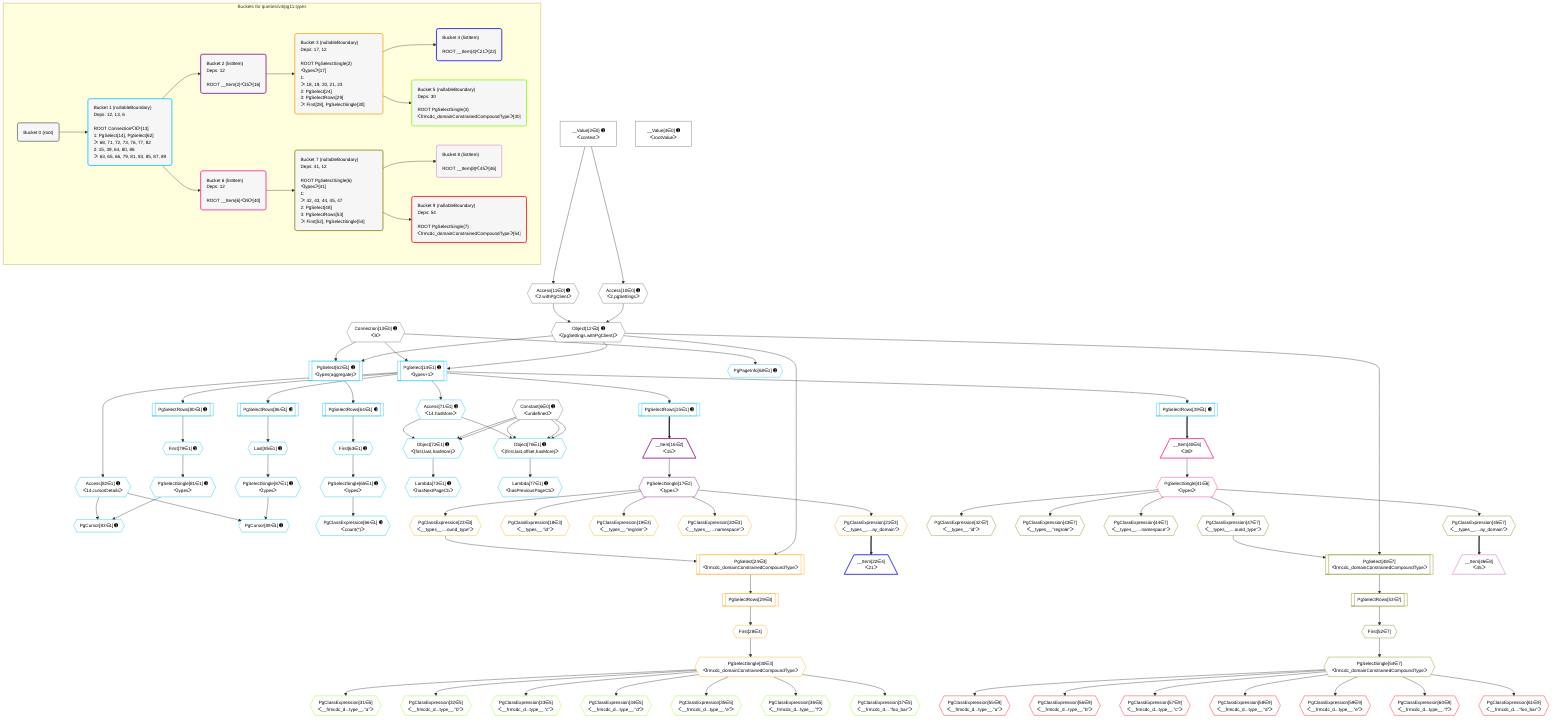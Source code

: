 %%{init: {'themeVariables': { 'fontSize': '12px'}}}%%
graph TD
    classDef path fill:#eee,stroke:#000,color:#000
    classDef plan fill:#fff,stroke-width:1px,color:#000
    classDef itemplan fill:#fff,stroke-width:2px,color:#000
    classDef unbatchedplan fill:#dff,stroke-width:1px,color:#000
    classDef sideeffectplan fill:#fcc,stroke-width:2px,color:#000
    classDef bucket fill:#f6f6f6,color:#000,stroke-width:2px,text-align:left


    %% plan dependencies
    Object12{{"Object[12∈0] ➊<br />ᐸ{pgSettings,withPgClient}ᐳ"}}:::plan
    Access10{{"Access[10∈0] ➊<br />ᐸ2.pgSettingsᐳ"}}:::plan
    Access11{{"Access[11∈0] ➊<br />ᐸ2.withPgClientᐳ"}}:::plan
    Access10 & Access11 --> Object12
    __Value2["__Value[2∈0] ➊<br />ᐸcontextᐳ"]:::plan
    __Value2 --> Access10
    __Value2 --> Access11
    __Value4["__Value[4∈0] ➊<br />ᐸrootValueᐳ"]:::plan
    Constant6{{"Constant[6∈0] ➊<br />ᐸundefinedᐳ"}}:::plan
    Connection13{{"Connection[13∈0] ➊<br />ᐸ9ᐳ"}}:::plan
    Object76{{"Object[76∈1] ➊<br />ᐸ{first,last,offset,hasMore}ᐳ"}}:::plan
    Access71{{"Access[71∈1] ➊<br />ᐸ14.hasMoreᐳ"}}:::plan
    Constant6 & Constant6 & Constant6 & Access71 --> Object76
    Object72{{"Object[72∈1] ➊<br />ᐸ{first,last,hasMore}ᐳ"}}:::plan
    Constant6 & Constant6 & Access71 --> Object72
    PgSelect14[["PgSelect[14∈1] ➊<br />ᐸtypes+1ᐳ"]]:::plan
    Object12 & Connection13 --> PgSelect14
    PgSelect62[["PgSelect[62∈1] ➊<br />ᐸtypes(aggregate)ᐳ"]]:::plan
    Object12 & Connection13 --> PgSelect62
    PgCursor83{{"PgCursor[83∈1] ➊"}}:::plan
    PgSelectSingle81{{"PgSelectSingle[81∈1] ➊<br />ᐸtypesᐳ"}}:::plan
    Access82{{"Access[82∈1] ➊<br />ᐸ14.cursorDetailsᐳ"}}:::plan
    PgSelectSingle81 & Access82 --> PgCursor83
    PgCursor89{{"PgCursor[89∈1] ➊"}}:::plan
    PgSelectSingle87{{"PgSelectSingle[87∈1] ➊<br />ᐸtypesᐳ"}}:::plan
    PgSelectSingle87 & Access82 --> PgCursor89
    PgSelectRows15[["PgSelectRows[15∈1] ➊"]]:::plan
    PgSelect14 --> PgSelectRows15
    PgSelectRows39[["PgSelectRows[39∈1] ➊"]]:::plan
    PgSelect14 --> PgSelectRows39
    First63{{"First[63∈1] ➊"}}:::plan
    PgSelectRows64[["PgSelectRows[64∈1] ➊"]]:::plan
    PgSelectRows64 --> First63
    PgSelect62 --> PgSelectRows64
    PgSelectSingle65{{"PgSelectSingle[65∈1] ➊<br />ᐸtypesᐳ"}}:::plan
    First63 --> PgSelectSingle65
    PgClassExpression66{{"PgClassExpression[66∈1] ➊<br />ᐸcount(*)ᐳ"}}:::plan
    PgSelectSingle65 --> PgClassExpression66
    PgPageInfo68{{"PgPageInfo[68∈1] ➊"}}:::plan
    Connection13 --> PgPageInfo68
    PgSelect14 --> Access71
    Lambda73{{"Lambda[73∈1] ➊<br />ᐸhasNextPageCbᐳ"}}:::plan
    Object72 --> Lambda73
    Lambda77{{"Lambda[77∈1] ➊<br />ᐸhasPreviousPageCbᐳ"}}:::plan
    Object76 --> Lambda77
    First79{{"First[79∈1] ➊"}}:::plan
    PgSelectRows80[["PgSelectRows[80∈1] ➊"]]:::plan
    PgSelectRows80 --> First79
    PgSelect14 --> PgSelectRows80
    First79 --> PgSelectSingle81
    PgSelect14 --> Access82
    Last85{{"Last[85∈1] ➊"}}:::plan
    PgSelectRows86[["PgSelectRows[86∈1] ➊"]]:::plan
    PgSelectRows86 --> Last85
    PgSelect14 --> PgSelectRows86
    Last85 --> PgSelectSingle87
    __Item16[/"__Item[16∈2]<br />ᐸ15ᐳ"\]:::itemplan
    PgSelectRows15 ==> __Item16
    PgSelectSingle17{{"PgSelectSingle[17∈2]<br />ᐸtypesᐳ"}}:::plan
    __Item16 --> PgSelectSingle17
    PgSelect24[["PgSelect[24∈3]<br />ᐸfrmcdc_domainConstrainedCompoundTypeᐳ"]]:::plan
    PgClassExpression23{{"PgClassExpression[23∈3]<br />ᐸ__types__....ound_type”ᐳ"}}:::plan
    Object12 & PgClassExpression23 --> PgSelect24
    PgClassExpression18{{"PgClassExpression[18∈3]<br />ᐸ__types__.”id”ᐳ"}}:::plan
    PgSelectSingle17 --> PgClassExpression18
    PgClassExpression19{{"PgClassExpression[19∈3]<br />ᐸ__types__.”regrole”ᐳ"}}:::plan
    PgSelectSingle17 --> PgClassExpression19
    PgClassExpression20{{"PgClassExpression[20∈3]<br />ᐸ__types__....namespace”ᐳ"}}:::plan
    PgSelectSingle17 --> PgClassExpression20
    PgClassExpression21{{"PgClassExpression[21∈3]<br />ᐸ__types__....ay_domain”ᐳ"}}:::plan
    PgSelectSingle17 --> PgClassExpression21
    PgSelectSingle17 --> PgClassExpression23
    First28{{"First[28∈3]"}}:::plan
    PgSelectRows29[["PgSelectRows[29∈3]"]]:::plan
    PgSelectRows29 --> First28
    PgSelect24 --> PgSelectRows29
    PgSelectSingle30{{"PgSelectSingle[30∈3]<br />ᐸfrmcdc_domainConstrainedCompoundTypeᐳ"}}:::plan
    First28 --> PgSelectSingle30
    __Item22[/"__Item[22∈4]<br />ᐸ21ᐳ"\]:::itemplan
    PgClassExpression21 ==> __Item22
    PgClassExpression31{{"PgClassExpression[31∈5]<br />ᐸ__frmcdc_d...type__.”a”ᐳ"}}:::plan
    PgSelectSingle30 --> PgClassExpression31
    PgClassExpression32{{"PgClassExpression[32∈5]<br />ᐸ__frmcdc_d...type__.”b”ᐳ"}}:::plan
    PgSelectSingle30 --> PgClassExpression32
    PgClassExpression33{{"PgClassExpression[33∈5]<br />ᐸ__frmcdc_d...type__.”c”ᐳ"}}:::plan
    PgSelectSingle30 --> PgClassExpression33
    PgClassExpression34{{"PgClassExpression[34∈5]<br />ᐸ__frmcdc_d...type__.”d”ᐳ"}}:::plan
    PgSelectSingle30 --> PgClassExpression34
    PgClassExpression35{{"PgClassExpression[35∈5]<br />ᐸ__frmcdc_d...type__.”e”ᐳ"}}:::plan
    PgSelectSingle30 --> PgClassExpression35
    PgClassExpression36{{"PgClassExpression[36∈5]<br />ᐸ__frmcdc_d...type__.”f”ᐳ"}}:::plan
    PgSelectSingle30 --> PgClassExpression36
    PgClassExpression37{{"PgClassExpression[37∈5]<br />ᐸ__frmcdc_d....”foo_bar”ᐳ"}}:::plan
    PgSelectSingle30 --> PgClassExpression37
    __Item40[/"__Item[40∈6]<br />ᐸ39ᐳ"\]:::itemplan
    PgSelectRows39 ==> __Item40
    PgSelectSingle41{{"PgSelectSingle[41∈6]<br />ᐸtypesᐳ"}}:::plan
    __Item40 --> PgSelectSingle41
    PgSelect48[["PgSelect[48∈7]<br />ᐸfrmcdc_domainConstrainedCompoundTypeᐳ"]]:::plan
    PgClassExpression47{{"PgClassExpression[47∈7]<br />ᐸ__types__....ound_type”ᐳ"}}:::plan
    Object12 & PgClassExpression47 --> PgSelect48
    PgClassExpression42{{"PgClassExpression[42∈7]<br />ᐸ__types__.”id”ᐳ"}}:::plan
    PgSelectSingle41 --> PgClassExpression42
    PgClassExpression43{{"PgClassExpression[43∈7]<br />ᐸ__types__.”regrole”ᐳ"}}:::plan
    PgSelectSingle41 --> PgClassExpression43
    PgClassExpression44{{"PgClassExpression[44∈7]<br />ᐸ__types__....namespace”ᐳ"}}:::plan
    PgSelectSingle41 --> PgClassExpression44
    PgClassExpression45{{"PgClassExpression[45∈7]<br />ᐸ__types__....ay_domain”ᐳ"}}:::plan
    PgSelectSingle41 --> PgClassExpression45
    PgSelectSingle41 --> PgClassExpression47
    First52{{"First[52∈7]"}}:::plan
    PgSelectRows53[["PgSelectRows[53∈7]"]]:::plan
    PgSelectRows53 --> First52
    PgSelect48 --> PgSelectRows53
    PgSelectSingle54{{"PgSelectSingle[54∈7]<br />ᐸfrmcdc_domainConstrainedCompoundTypeᐳ"}}:::plan
    First52 --> PgSelectSingle54
    __Item46[/"__Item[46∈8]<br />ᐸ45ᐳ"\]:::itemplan
    PgClassExpression45 ==> __Item46
    PgClassExpression55{{"PgClassExpression[55∈9]<br />ᐸ__frmcdc_d...type__.”a”ᐳ"}}:::plan
    PgSelectSingle54 --> PgClassExpression55
    PgClassExpression56{{"PgClassExpression[56∈9]<br />ᐸ__frmcdc_d...type__.”b”ᐳ"}}:::plan
    PgSelectSingle54 --> PgClassExpression56
    PgClassExpression57{{"PgClassExpression[57∈9]<br />ᐸ__frmcdc_d...type__.”c”ᐳ"}}:::plan
    PgSelectSingle54 --> PgClassExpression57
    PgClassExpression58{{"PgClassExpression[58∈9]<br />ᐸ__frmcdc_d...type__.”d”ᐳ"}}:::plan
    PgSelectSingle54 --> PgClassExpression58
    PgClassExpression59{{"PgClassExpression[59∈9]<br />ᐸ__frmcdc_d...type__.”e”ᐳ"}}:::plan
    PgSelectSingle54 --> PgClassExpression59
    PgClassExpression60{{"PgClassExpression[60∈9]<br />ᐸ__frmcdc_d...type__.”f”ᐳ"}}:::plan
    PgSelectSingle54 --> PgClassExpression60
    PgClassExpression61{{"PgClassExpression[61∈9]<br />ᐸ__frmcdc_d....”foo_bar”ᐳ"}}:::plan
    PgSelectSingle54 --> PgClassExpression61

    %% define steps

    subgraph "Buckets for queries/v4/pg11.types"
    Bucket0("Bucket 0 (root)"):::bucket
    classDef bucket0 stroke:#696969
    class Bucket0,__Value2,__Value4,Constant6,Access10,Access11,Object12,Connection13 bucket0
    Bucket1("Bucket 1 (nullableBoundary)<br />Deps: 12, 13, 6<br /><br />ROOT Connectionᐸ9ᐳ[13]<br />1: PgSelect[14], PgSelect[62]<br />ᐳ: 68, 71, 72, 73, 76, 77, 82<br />2: 15, 39, 64, 80, 86<br />ᐳ: 63, 65, 66, 79, 81, 83, 85, 87, 89"):::bucket
    classDef bucket1 stroke:#00bfff
    class Bucket1,PgSelect14,PgSelectRows15,PgSelectRows39,PgSelect62,First63,PgSelectRows64,PgSelectSingle65,PgClassExpression66,PgPageInfo68,Access71,Object72,Lambda73,Object76,Lambda77,First79,PgSelectRows80,PgSelectSingle81,Access82,PgCursor83,Last85,PgSelectRows86,PgSelectSingle87,PgCursor89 bucket1
    Bucket2("Bucket 2 (listItem)<br />Deps: 12<br /><br />ROOT __Item{2}ᐸ15ᐳ[16]"):::bucket
    classDef bucket2 stroke:#7f007f
    class Bucket2,__Item16,PgSelectSingle17 bucket2
    Bucket3("Bucket 3 (nullableBoundary)<br />Deps: 17, 12<br /><br />ROOT PgSelectSingle{2}ᐸtypesᐳ[17]<br />1: <br />ᐳ: 18, 19, 20, 21, 23<br />2: PgSelect[24]<br />3: PgSelectRows[29]<br />ᐳ: First[28], PgSelectSingle[30]"):::bucket
    classDef bucket3 stroke:#ffa500
    class Bucket3,PgClassExpression18,PgClassExpression19,PgClassExpression20,PgClassExpression21,PgClassExpression23,PgSelect24,First28,PgSelectRows29,PgSelectSingle30 bucket3
    Bucket4("Bucket 4 (listItem)<br /><br />ROOT __Item{4}ᐸ21ᐳ[22]"):::bucket
    classDef bucket4 stroke:#0000ff
    class Bucket4,__Item22 bucket4
    Bucket5("Bucket 5 (nullableBoundary)<br />Deps: 30<br /><br />ROOT PgSelectSingle{3}ᐸfrmcdc_domainConstrainedCompoundTypeᐳ[30]"):::bucket
    classDef bucket5 stroke:#7fff00
    class Bucket5,PgClassExpression31,PgClassExpression32,PgClassExpression33,PgClassExpression34,PgClassExpression35,PgClassExpression36,PgClassExpression37 bucket5
    Bucket6("Bucket 6 (listItem)<br />Deps: 12<br /><br />ROOT __Item{6}ᐸ39ᐳ[40]"):::bucket
    classDef bucket6 stroke:#ff1493
    class Bucket6,__Item40,PgSelectSingle41 bucket6
    Bucket7("Bucket 7 (nullableBoundary)<br />Deps: 41, 12<br /><br />ROOT PgSelectSingle{6}ᐸtypesᐳ[41]<br />1: <br />ᐳ: 42, 43, 44, 45, 47<br />2: PgSelect[48]<br />3: PgSelectRows[53]<br />ᐳ: First[52], PgSelectSingle[54]"):::bucket
    classDef bucket7 stroke:#808000
    class Bucket7,PgClassExpression42,PgClassExpression43,PgClassExpression44,PgClassExpression45,PgClassExpression47,PgSelect48,First52,PgSelectRows53,PgSelectSingle54 bucket7
    Bucket8("Bucket 8 (listItem)<br /><br />ROOT __Item{8}ᐸ45ᐳ[46]"):::bucket
    classDef bucket8 stroke:#dda0dd
    class Bucket8,__Item46 bucket8
    Bucket9("Bucket 9 (nullableBoundary)<br />Deps: 54<br /><br />ROOT PgSelectSingle{7}ᐸfrmcdc_domainConstrainedCompoundTypeᐳ[54]"):::bucket
    classDef bucket9 stroke:#ff0000
    class Bucket9,PgClassExpression55,PgClassExpression56,PgClassExpression57,PgClassExpression58,PgClassExpression59,PgClassExpression60,PgClassExpression61 bucket9
    Bucket0 --> Bucket1
    Bucket1 --> Bucket2 & Bucket6
    Bucket2 --> Bucket3
    Bucket3 --> Bucket4 & Bucket5
    Bucket6 --> Bucket7
    Bucket7 --> Bucket8 & Bucket9
    end
